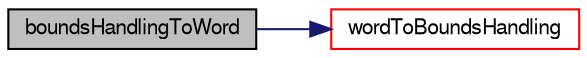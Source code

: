 digraph "boundsHandlingToWord"
{
  bgcolor="transparent";
  edge [fontname="FreeSans",fontsize="10",labelfontname="FreeSans",labelfontsize="10"];
  node [fontname="FreeSans",fontsize="10",shape=record];
  rankdir="LR";
  Node353 [label="boundsHandlingToWord",height=0.2,width=0.4,color="black", fillcolor="grey75", style="filled", fontcolor="black"];
  Node353 -> Node354 [color="midnightblue",fontsize="10",style="solid",fontname="FreeSans"];
  Node354 [label="wordToBoundsHandling",height=0.2,width=0.4,color="red",URL="$a27674.html#ad83e95114d85134a1fd01378bfc8e002",tooltip="Return the out-of-bounds handling as an enumeration. "];
}
